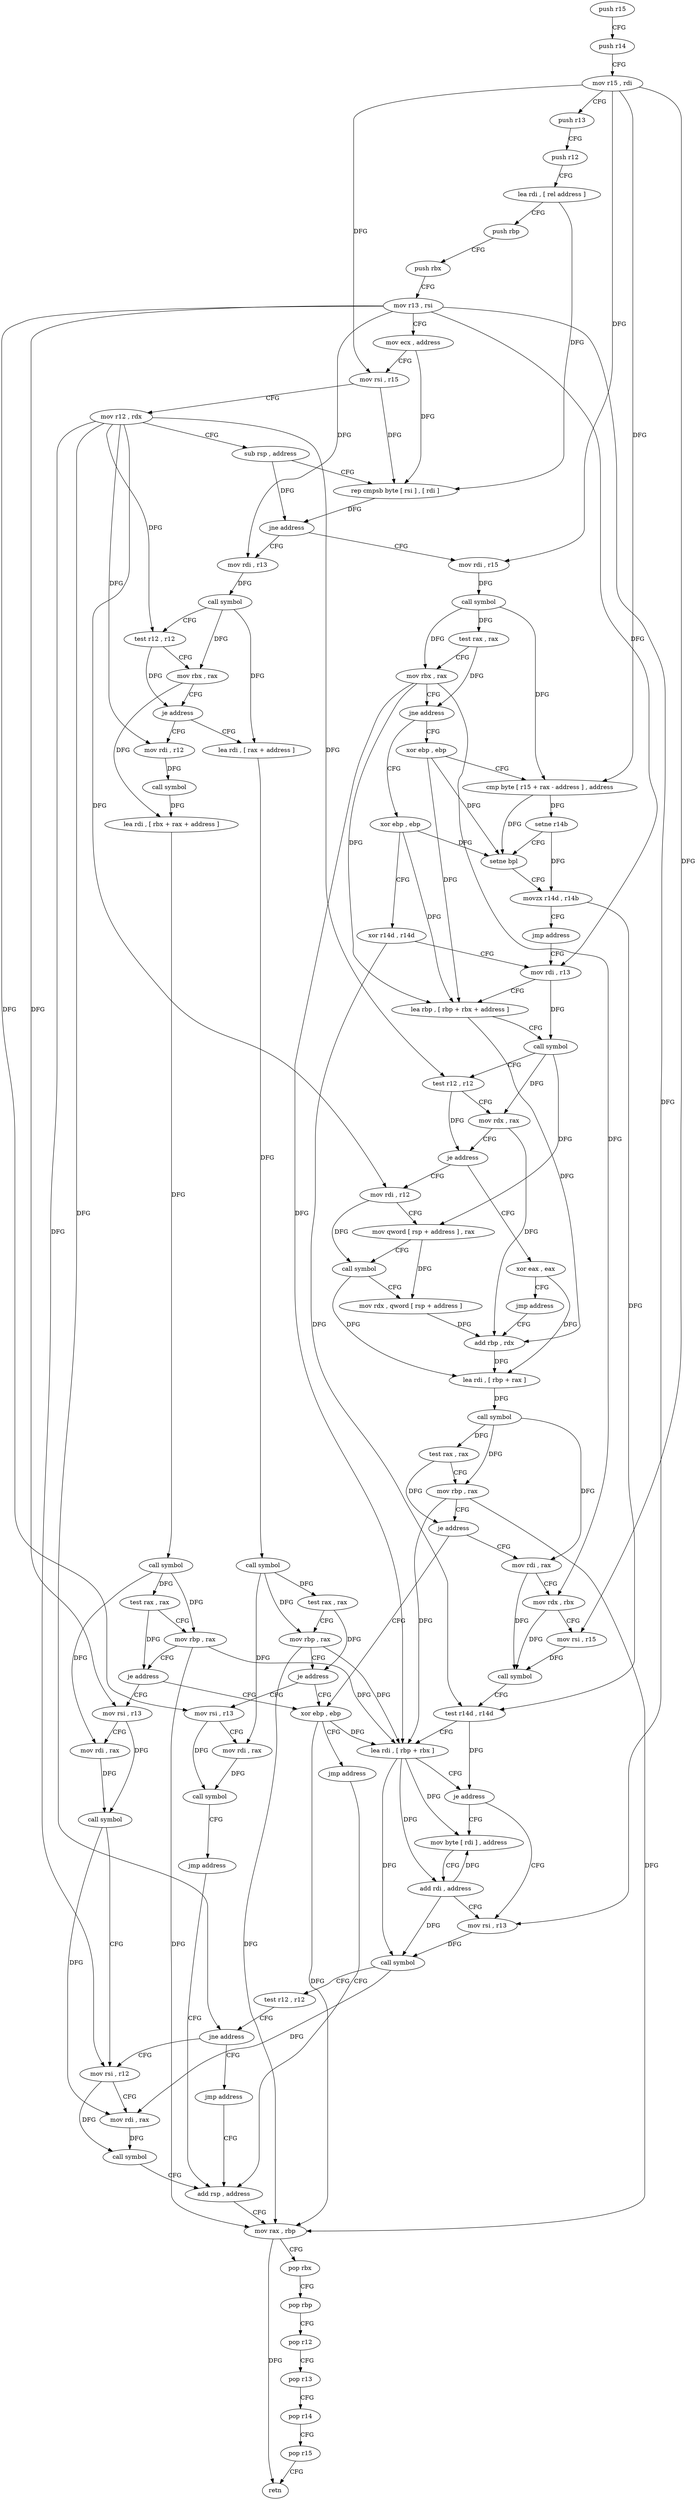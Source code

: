 digraph "func" {
"165152" [label = "push r15" ]
"165154" [label = "push r14" ]
"165156" [label = "mov r15 , rdi" ]
"165159" [label = "push r13" ]
"165161" [label = "push r12" ]
"165163" [label = "lea rdi , [ rel address ]" ]
"165170" [label = "push rbp" ]
"165171" [label = "push rbx" ]
"165172" [label = "mov r13 , rsi" ]
"165175" [label = "mov ecx , address" ]
"165180" [label = "mov rsi , r15" ]
"165183" [label = "mov r12 , rdx" ]
"165186" [label = "sub rsp , address" ]
"165190" [label = "rep cmpsb byte [ rsi ] , [ rdi ]" ]
"165192" [label = "jne address" ]
"165288" [label = "mov rdi , r15" ]
"165194" [label = "mov rdi , r13" ]
"165291" [label = "call symbol" ]
"165296" [label = "test rax , rax" ]
"165299" [label = "mov rbx , rax" ]
"165302" [label = "jne address" ]
"165440" [label = "xor ebp , ebp" ]
"165308" [label = "xor ebp , ebp" ]
"165197" [label = "call symbol" ]
"165202" [label = "test r12 , r12" ]
"165205" [label = "mov rbx , rax" ]
"165208" [label = "je address" ]
"165472" [label = "lea rdi , [ rax + address ]" ]
"165214" [label = "mov rdi , r12" ]
"165442" [label = "cmp byte [ r15 + rax - address ] , address" ]
"165448" [label = "setne r14b" ]
"165452" [label = "setne bpl" ]
"165456" [label = "movzx r14d , r14b" ]
"165460" [label = "jmp address" ]
"165313" [label = "mov rdi , r13" ]
"165310" [label = "xor r14d , r14d" ]
"165476" [label = "call symbol" ]
"165481" [label = "test rax , rax" ]
"165484" [label = "mov rbp , rax" ]
"165487" [label = "je address" ]
"165520" [label = "xor ebp , ebp" ]
"165489" [label = "mov rsi , r13" ]
"165217" [label = "call symbol" ]
"165222" [label = "lea rdi , [ rbx + rax + address ]" ]
"165227" [label = "call symbol" ]
"165232" [label = "test rax , rax" ]
"165235" [label = "mov rbp , rax" ]
"165238" [label = "je address" ]
"165244" [label = "mov rsi , r13" ]
"165316" [label = "lea rbp , [ rbp + rbx + address ]" ]
"165321" [label = "call symbol" ]
"165326" [label = "test r12 , r12" ]
"165329" [label = "mov rdx , rax" ]
"165332" [label = "je address" ]
"165512" [label = "xor eax , eax" ]
"165338" [label = "mov rdi , r12" ]
"165514" [label = "jmp address" ]
"165356" [label = "add rbp , rdx" ]
"165341" [label = "mov qword [ rsp + address ] , rax" ]
"165346" [label = "call symbol" ]
"165351" [label = "mov rdx , qword [ rsp + address ]" ]
"165522" [label = "jmp address" ]
"165266" [label = "add rsp , address" ]
"165492" [label = "mov rdi , rax" ]
"165495" [label = "call symbol" ]
"165500" [label = "jmp address" ]
"165247" [label = "mov rdi , rax" ]
"165250" [label = "call symbol" ]
"165255" [label = "mov rsi , r12" ]
"165359" [label = "lea rdi , [ rbp + rax ]" ]
"165364" [label = "call symbol" ]
"165369" [label = "test rax , rax" ]
"165372" [label = "mov rbp , rax" ]
"165375" [label = "je address" ]
"165381" [label = "mov rdi , rax" ]
"165384" [label = "mov rdx , rbx" ]
"165387" [label = "mov rsi , r15" ]
"165390" [label = "call symbol" ]
"165395" [label = "test r14d , r14d" ]
"165398" [label = "lea rdi , [ rbp + rbx ]" ]
"165403" [label = "je address" ]
"165412" [label = "mov rsi , r13" ]
"165405" [label = "mov byte [ rdi ] , address" ]
"165270" [label = "mov rax , rbp" ]
"165273" [label = "pop rbx" ]
"165274" [label = "pop rbp" ]
"165275" [label = "pop r12" ]
"165277" [label = "pop r13" ]
"165279" [label = "pop r14" ]
"165281" [label = "pop r15" ]
"165283" [label = "retn" ]
"165415" [label = "call symbol" ]
"165420" [label = "test r12 , r12" ]
"165423" [label = "jne address" ]
"165429" [label = "jmp address" ]
"165408" [label = "add rdi , address" ]
"165258" [label = "mov rdi , rax" ]
"165261" [label = "call symbol" ]
"165152" -> "165154" [ label = "CFG" ]
"165154" -> "165156" [ label = "CFG" ]
"165156" -> "165159" [ label = "CFG" ]
"165156" -> "165180" [ label = "DFG" ]
"165156" -> "165288" [ label = "DFG" ]
"165156" -> "165442" [ label = "DFG" ]
"165156" -> "165387" [ label = "DFG" ]
"165159" -> "165161" [ label = "CFG" ]
"165161" -> "165163" [ label = "CFG" ]
"165163" -> "165170" [ label = "CFG" ]
"165163" -> "165190" [ label = "DFG" ]
"165170" -> "165171" [ label = "CFG" ]
"165171" -> "165172" [ label = "CFG" ]
"165172" -> "165175" [ label = "CFG" ]
"165172" -> "165194" [ label = "DFG" ]
"165172" -> "165313" [ label = "DFG" ]
"165172" -> "165489" [ label = "DFG" ]
"165172" -> "165244" [ label = "DFG" ]
"165172" -> "165412" [ label = "DFG" ]
"165175" -> "165180" [ label = "CFG" ]
"165175" -> "165190" [ label = "DFG" ]
"165180" -> "165183" [ label = "CFG" ]
"165180" -> "165190" [ label = "DFG" ]
"165183" -> "165186" [ label = "CFG" ]
"165183" -> "165202" [ label = "DFG" ]
"165183" -> "165214" [ label = "DFG" ]
"165183" -> "165326" [ label = "DFG" ]
"165183" -> "165338" [ label = "DFG" ]
"165183" -> "165255" [ label = "DFG" ]
"165183" -> "165423" [ label = "DFG" ]
"165186" -> "165190" [ label = "CFG" ]
"165186" -> "165192" [ label = "DFG" ]
"165190" -> "165192" [ label = "DFG" ]
"165192" -> "165288" [ label = "CFG" ]
"165192" -> "165194" [ label = "CFG" ]
"165288" -> "165291" [ label = "DFG" ]
"165194" -> "165197" [ label = "DFG" ]
"165291" -> "165296" [ label = "DFG" ]
"165291" -> "165299" [ label = "DFG" ]
"165291" -> "165442" [ label = "DFG" ]
"165296" -> "165299" [ label = "CFG" ]
"165296" -> "165302" [ label = "DFG" ]
"165299" -> "165302" [ label = "CFG" ]
"165299" -> "165316" [ label = "DFG" ]
"165299" -> "165384" [ label = "DFG" ]
"165299" -> "165398" [ label = "DFG" ]
"165302" -> "165440" [ label = "CFG" ]
"165302" -> "165308" [ label = "CFG" ]
"165440" -> "165442" [ label = "CFG" ]
"165440" -> "165452" [ label = "DFG" ]
"165440" -> "165316" [ label = "DFG" ]
"165308" -> "165310" [ label = "CFG" ]
"165308" -> "165452" [ label = "DFG" ]
"165308" -> "165316" [ label = "DFG" ]
"165197" -> "165202" [ label = "CFG" ]
"165197" -> "165205" [ label = "DFG" ]
"165197" -> "165472" [ label = "DFG" ]
"165202" -> "165205" [ label = "CFG" ]
"165202" -> "165208" [ label = "DFG" ]
"165205" -> "165208" [ label = "CFG" ]
"165205" -> "165222" [ label = "DFG" ]
"165208" -> "165472" [ label = "CFG" ]
"165208" -> "165214" [ label = "CFG" ]
"165472" -> "165476" [ label = "DFG" ]
"165214" -> "165217" [ label = "DFG" ]
"165442" -> "165448" [ label = "DFG" ]
"165442" -> "165452" [ label = "DFG" ]
"165448" -> "165452" [ label = "CFG" ]
"165448" -> "165456" [ label = "DFG" ]
"165452" -> "165456" [ label = "CFG" ]
"165456" -> "165460" [ label = "CFG" ]
"165456" -> "165395" [ label = "DFG" ]
"165460" -> "165313" [ label = "CFG" ]
"165313" -> "165316" [ label = "CFG" ]
"165313" -> "165321" [ label = "DFG" ]
"165310" -> "165313" [ label = "CFG" ]
"165310" -> "165395" [ label = "DFG" ]
"165476" -> "165481" [ label = "DFG" ]
"165476" -> "165484" [ label = "DFG" ]
"165476" -> "165492" [ label = "DFG" ]
"165481" -> "165484" [ label = "CFG" ]
"165481" -> "165487" [ label = "DFG" ]
"165484" -> "165487" [ label = "CFG" ]
"165484" -> "165270" [ label = "DFG" ]
"165484" -> "165398" [ label = "DFG" ]
"165487" -> "165520" [ label = "CFG" ]
"165487" -> "165489" [ label = "CFG" ]
"165520" -> "165522" [ label = "CFG" ]
"165520" -> "165270" [ label = "DFG" ]
"165520" -> "165398" [ label = "DFG" ]
"165489" -> "165492" [ label = "CFG" ]
"165489" -> "165495" [ label = "DFG" ]
"165217" -> "165222" [ label = "DFG" ]
"165222" -> "165227" [ label = "DFG" ]
"165227" -> "165232" [ label = "DFG" ]
"165227" -> "165235" [ label = "DFG" ]
"165227" -> "165247" [ label = "DFG" ]
"165232" -> "165235" [ label = "CFG" ]
"165232" -> "165238" [ label = "DFG" ]
"165235" -> "165238" [ label = "CFG" ]
"165235" -> "165270" [ label = "DFG" ]
"165235" -> "165398" [ label = "DFG" ]
"165238" -> "165520" [ label = "CFG" ]
"165238" -> "165244" [ label = "CFG" ]
"165244" -> "165247" [ label = "CFG" ]
"165244" -> "165250" [ label = "DFG" ]
"165316" -> "165321" [ label = "CFG" ]
"165316" -> "165356" [ label = "DFG" ]
"165321" -> "165326" [ label = "CFG" ]
"165321" -> "165329" [ label = "DFG" ]
"165321" -> "165341" [ label = "DFG" ]
"165326" -> "165329" [ label = "CFG" ]
"165326" -> "165332" [ label = "DFG" ]
"165329" -> "165332" [ label = "CFG" ]
"165329" -> "165356" [ label = "DFG" ]
"165332" -> "165512" [ label = "CFG" ]
"165332" -> "165338" [ label = "CFG" ]
"165512" -> "165514" [ label = "CFG" ]
"165512" -> "165359" [ label = "DFG" ]
"165338" -> "165341" [ label = "CFG" ]
"165338" -> "165346" [ label = "DFG" ]
"165514" -> "165356" [ label = "CFG" ]
"165356" -> "165359" [ label = "DFG" ]
"165341" -> "165346" [ label = "CFG" ]
"165341" -> "165351" [ label = "DFG" ]
"165346" -> "165351" [ label = "CFG" ]
"165346" -> "165359" [ label = "DFG" ]
"165351" -> "165356" [ label = "DFG" ]
"165522" -> "165266" [ label = "CFG" ]
"165266" -> "165270" [ label = "CFG" ]
"165492" -> "165495" [ label = "DFG" ]
"165495" -> "165500" [ label = "CFG" ]
"165500" -> "165266" [ label = "CFG" ]
"165247" -> "165250" [ label = "DFG" ]
"165250" -> "165255" [ label = "CFG" ]
"165250" -> "165258" [ label = "DFG" ]
"165255" -> "165258" [ label = "CFG" ]
"165255" -> "165261" [ label = "DFG" ]
"165359" -> "165364" [ label = "DFG" ]
"165364" -> "165369" [ label = "DFG" ]
"165364" -> "165372" [ label = "DFG" ]
"165364" -> "165381" [ label = "DFG" ]
"165369" -> "165372" [ label = "CFG" ]
"165369" -> "165375" [ label = "DFG" ]
"165372" -> "165375" [ label = "CFG" ]
"165372" -> "165270" [ label = "DFG" ]
"165372" -> "165398" [ label = "DFG" ]
"165375" -> "165520" [ label = "CFG" ]
"165375" -> "165381" [ label = "CFG" ]
"165381" -> "165384" [ label = "CFG" ]
"165381" -> "165390" [ label = "DFG" ]
"165384" -> "165387" [ label = "CFG" ]
"165384" -> "165390" [ label = "DFG" ]
"165387" -> "165390" [ label = "DFG" ]
"165390" -> "165395" [ label = "CFG" ]
"165395" -> "165398" [ label = "CFG" ]
"165395" -> "165403" [ label = "DFG" ]
"165398" -> "165403" [ label = "CFG" ]
"165398" -> "165415" [ label = "DFG" ]
"165398" -> "165405" [ label = "DFG" ]
"165398" -> "165408" [ label = "DFG" ]
"165403" -> "165412" [ label = "CFG" ]
"165403" -> "165405" [ label = "CFG" ]
"165412" -> "165415" [ label = "DFG" ]
"165405" -> "165408" [ label = "CFG" ]
"165270" -> "165273" [ label = "CFG" ]
"165270" -> "165283" [ label = "DFG" ]
"165273" -> "165274" [ label = "CFG" ]
"165274" -> "165275" [ label = "CFG" ]
"165275" -> "165277" [ label = "CFG" ]
"165277" -> "165279" [ label = "CFG" ]
"165279" -> "165281" [ label = "CFG" ]
"165281" -> "165283" [ label = "CFG" ]
"165415" -> "165420" [ label = "CFG" ]
"165415" -> "165258" [ label = "DFG" ]
"165420" -> "165423" [ label = "CFG" ]
"165423" -> "165255" [ label = "CFG" ]
"165423" -> "165429" [ label = "CFG" ]
"165429" -> "165266" [ label = "CFG" ]
"165408" -> "165412" [ label = "CFG" ]
"165408" -> "165405" [ label = "DFG" ]
"165408" -> "165415" [ label = "DFG" ]
"165258" -> "165261" [ label = "DFG" ]
"165261" -> "165266" [ label = "CFG" ]
}
